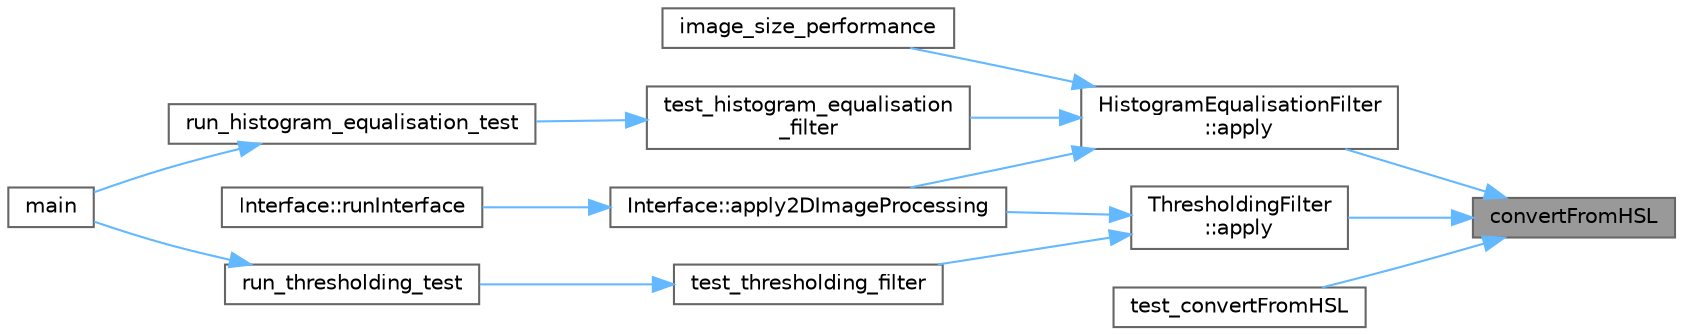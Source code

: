 digraph "convertFromHSL"
{
 // LATEX_PDF_SIZE
  bgcolor="transparent";
  edge [fontname=Helvetica,fontsize=10,labelfontname=Helvetica,labelfontsize=10];
  node [fontname=Helvetica,fontsize=10,shape=box,height=0.2,width=0.4];
  rankdir="RL";
  Node1 [id="Node000001",label="convertFromHSL",height=0.2,width=0.4,color="gray40", fillcolor="grey60", style="filled", fontcolor="black",tooltip=" "];
  Node1 -> Node2 [id="edge1_Node000001_Node000002",dir="back",color="steelblue1",style="solid",tooltip=" "];
  Node2 [id="Node000002",label="HistogramEqualisationFilter\l::apply",height=0.2,width=0.4,color="grey40", fillcolor="white", style="filled",URL="$class_histogram_equalisation_filter.html#a208239a3b094c9af3864489353944ee1",tooltip=" "];
  Node2 -> Node3 [id="edge2_Node000002_Node000003",dir="back",color="steelblue1",style="solid",tooltip=" "];
  Node3 [id="Node000003",label="Interface::apply2DImageProcessing",height=0.2,width=0.4,color="grey40", fillcolor="white", style="filled",URL="$class_interface.html#ab6e0b92a0ca2133f4d9f23c8ba5af747",tooltip=" "];
  Node3 -> Node4 [id="edge3_Node000003_Node000004",dir="back",color="steelblue1",style="solid",tooltip=" "];
  Node4 [id="Node000004",label="Interface::runInterface",height=0.2,width=0.4,color="grey40", fillcolor="white", style="filled",URL="$class_interface.html#a650f0750e1608aae7f62768d6e7b8bef",tooltip=" "];
  Node2 -> Node5 [id="edge4_Node000002_Node000005",dir="back",color="steelblue1",style="solid",tooltip=" "];
  Node5 [id="Node000005",label="image_size_performance",height=0.2,width=0.4,color="grey40", fillcolor="white", style="filled",URL="$auxiliary_8cpp.html#afcc370f7ad9b4286895e9f1d22128f5f",tooltip=" "];
  Node2 -> Node6 [id="edge5_Node000002_Node000006",dir="back",color="steelblue1",style="solid",tooltip=" "];
  Node6 [id="Node000006",label="test_histogram_equalisation\l_filter",height=0.2,width=0.4,color="grey40", fillcolor="white", style="filled",URL="$histogram__equalisation__test_8cpp.html#a20354280cffc641e1fa82bf4f398c484",tooltip=" "];
  Node6 -> Node7 [id="edge6_Node000006_Node000007",dir="back",color="steelblue1",style="solid",tooltip=" "];
  Node7 [id="Node000007",label="run_histogram_equalisation_test",height=0.2,width=0.4,color="grey40", fillcolor="white", style="filled",URL="$histogram__equalisation__test_8cpp.html#a8c633257161cb6e7d9e497057139ff7c",tooltip=" "];
  Node7 -> Node8 [id="edge7_Node000007_Node000008",dir="back",color="steelblue1",style="solid",tooltip=" "];
  Node8 [id="Node000008",label="main",height=0.2,width=0.4,color="grey40", fillcolor="white", style="filled",URL="$run__tests_8cpp.html#a3c04138a5bfe5d72780bb7e82a18e627",tooltip=" "];
  Node1 -> Node9 [id="edge8_Node000001_Node000009",dir="back",color="steelblue1",style="solid",tooltip=" "];
  Node9 [id="Node000009",label="ThresholdingFilter\l::apply",height=0.2,width=0.4,color="grey40", fillcolor="white", style="filled",URL="$class_thresholding_filter.html#a6eb9322b3c0360686b3df2355d43ee28",tooltip=" "];
  Node9 -> Node3 [id="edge9_Node000009_Node000003",dir="back",color="steelblue1",style="solid",tooltip=" "];
  Node9 -> Node10 [id="edge10_Node000009_Node000010",dir="back",color="steelblue1",style="solid",tooltip=" "];
  Node10 [id="Node000010",label="test_thresholding_filter",height=0.2,width=0.4,color="grey40", fillcolor="white", style="filled",URL="$thresholding__test_8cpp.html#a6f5a9f724b2a7aae961e0ae7a157dfc1",tooltip=" "];
  Node10 -> Node11 [id="edge11_Node000010_Node000011",dir="back",color="steelblue1",style="solid",tooltip=" "];
  Node11 [id="Node000011",label="run_thresholding_test",height=0.2,width=0.4,color="grey40", fillcolor="white", style="filled",URL="$thresholding__test_8cpp.html#acdcc6bc1c6ed1b5bb45e314ca10df358",tooltip=" "];
  Node11 -> Node8 [id="edge12_Node000011_Node000008",dir="back",color="steelblue1",style="solid",tooltip=" "];
  Node1 -> Node12 [id="edge13_Node000001_Node000012",dir="back",color="steelblue1",style="solid",tooltip=" "];
  Node12 [id="Node000012",label="test_convertFromHSL",height=0.2,width=0.4,color="grey40", fillcolor="white", style="filled",URL="$utils__test_8cpp.html#abf6c179c13697889e57e6968df456ee6",tooltip=" "];
}
